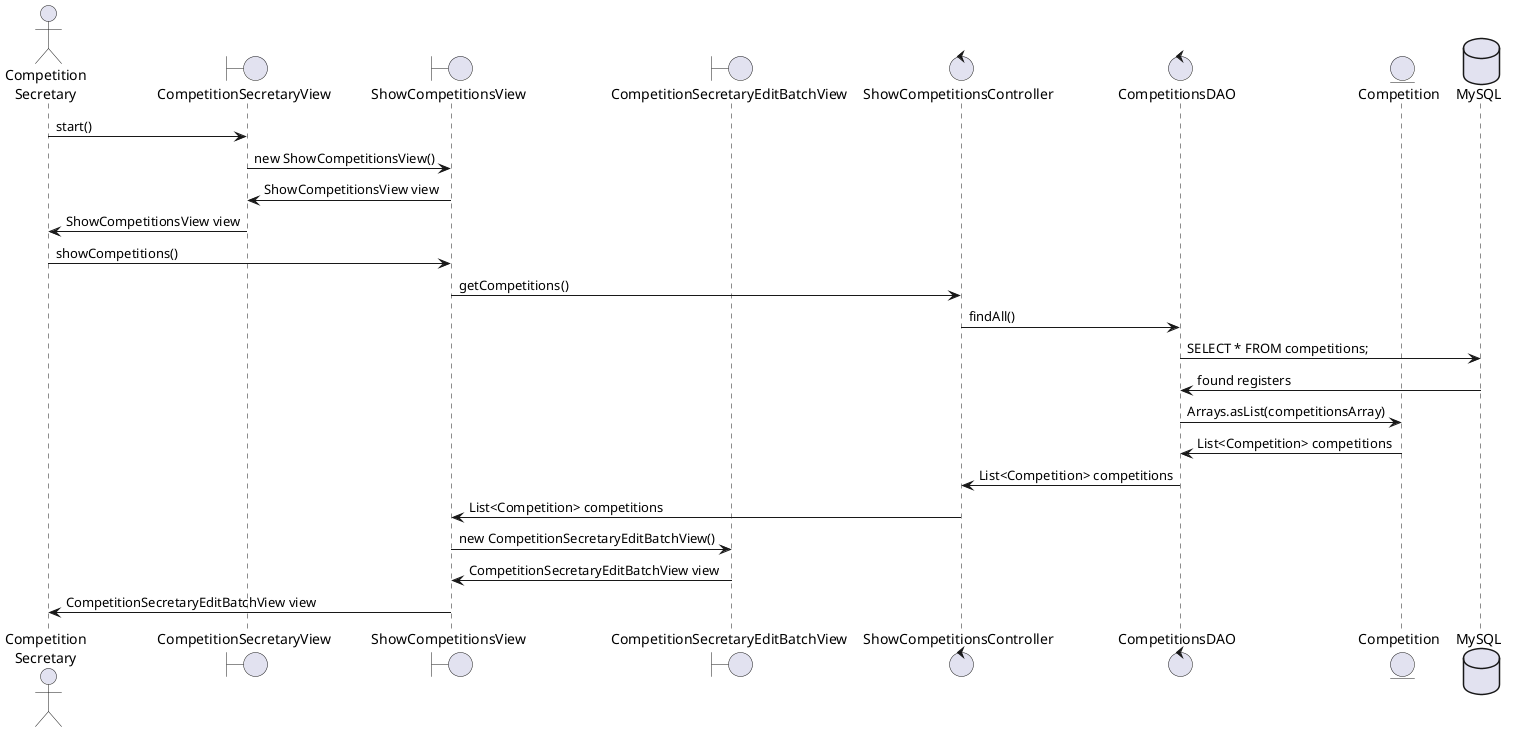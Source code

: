 @startuml

actor user as "Competition\nSecretary"

boundary CompetitionSecretaryView
boundary ShowCompetitionsView
boundary CompetitionSecretaryEditBatchView
control ShowCompetitionsController
control CompetitionsDAO
entity Competition
database MySQL

user -> CompetitionSecretaryView : start()
CompetitionSecretaryView -> ShowCompetitionsView : new ShowCompetitionsView()
CompetitionSecretaryView <- ShowCompetitionsView : ShowCompetitionsView view
user <- CompetitionSecretaryView : ShowCompetitionsView view

user -> ShowCompetitionsView : showCompetitions()
ShowCompetitionsView -> ShowCompetitionsController : getCompetitions()
ShowCompetitionsController -> CompetitionsDAO : findAll()

CompetitionsDAO -> MySQL : SELECT * FROM competitions;
CompetitionsDAO <- MySQL : found registers

CompetitionsDAO -> Competition : Arrays.asList(competitionsArray)
CompetitionsDAO <- Competition : List<Competition> competitions
ShowCompetitionsController <- CompetitionsDAO : List<Competition> competitions
ShowCompetitionsView <- ShowCompetitionsController : List<Competition> competitions
ShowCompetitionsView -> CompetitionSecretaryEditBatchView : new CompetitionSecretaryEditBatchView()
ShowCompetitionsView <- CompetitionSecretaryEditBatchView : CompetitionSecretaryEditBatchView view
user <- ShowCompetitionsView : CompetitionSecretaryEditBatchView view

@enduml
